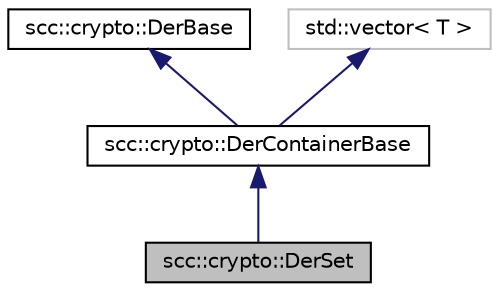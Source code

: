 digraph "scc::crypto::DerSet"
{
 // LATEX_PDF_SIZE
  edge [fontname="Helvetica",fontsize="10",labelfontname="Helvetica",labelfontsize="10"];
  node [fontname="Helvetica",fontsize="10",shape=record];
  Node1 [label="scc::crypto::DerSet",height=0.2,width=0.4,color="black", fillcolor="grey75", style="filled", fontcolor="black",tooltip="An ASN.1 SET or SET OF type."];
  Node2 -> Node1 [dir="back",color="midnightblue",fontsize="10",style="solid",fontname="Helvetica"];
  Node2 [label="scc::crypto::DerContainerBase",height=0.2,width=0.4,color="black", fillcolor="white", style="filled",URL="$d0/dc5/classscc_1_1crypto_1_1DerContainerBase.html",tooltip="Container base class."];
  Node3 -> Node2 [dir="back",color="midnightblue",fontsize="10",style="solid",fontname="Helvetica"];
  Node3 [label="scc::crypto::DerBase",height=0.2,width=0.4,color="black", fillcolor="white", style="filled",URL="$d4/d4f/classscc_1_1crypto_1_1DerBase.html",tooltip="ASN.1 base."];
  Node4 -> Node2 [dir="back",color="midnightblue",fontsize="10",style="solid",fontname="Helvetica"];
  Node4 [label="std::vector\< T \>",height=0.2,width=0.4,color="grey75", fillcolor="white", style="filled",tooltip=" "];
}
